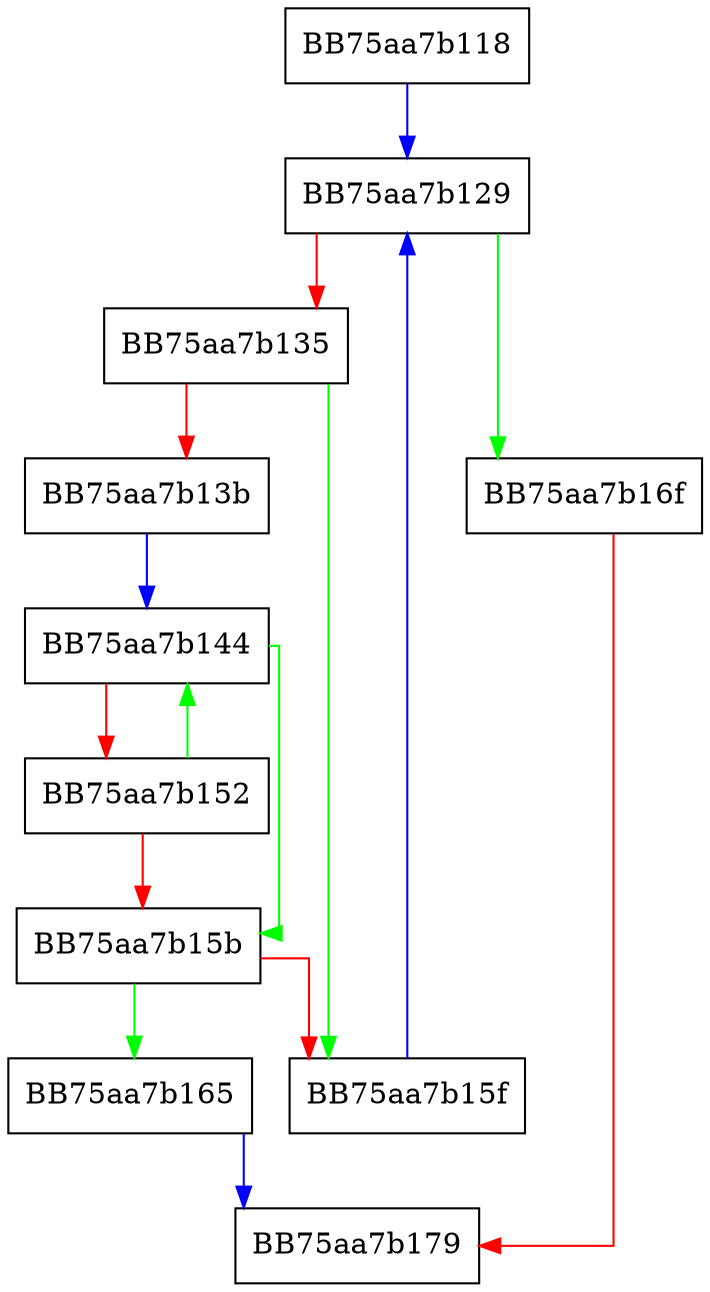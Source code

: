 digraph DcQueryBootLoadNumber {
  node [shape="box"];
  graph [splines=ortho];
  BB75aa7b118 -> BB75aa7b129 [color="blue"];
  BB75aa7b129 -> BB75aa7b16f [color="green"];
  BB75aa7b129 -> BB75aa7b135 [color="red"];
  BB75aa7b135 -> BB75aa7b15f [color="green"];
  BB75aa7b135 -> BB75aa7b13b [color="red"];
  BB75aa7b13b -> BB75aa7b144 [color="blue"];
  BB75aa7b144 -> BB75aa7b15b [color="green"];
  BB75aa7b144 -> BB75aa7b152 [color="red"];
  BB75aa7b152 -> BB75aa7b144 [color="green"];
  BB75aa7b152 -> BB75aa7b15b [color="red"];
  BB75aa7b15b -> BB75aa7b165 [color="green"];
  BB75aa7b15b -> BB75aa7b15f [color="red"];
  BB75aa7b15f -> BB75aa7b129 [color="blue"];
  BB75aa7b165 -> BB75aa7b179 [color="blue"];
  BB75aa7b16f -> BB75aa7b179 [color="red"];
}